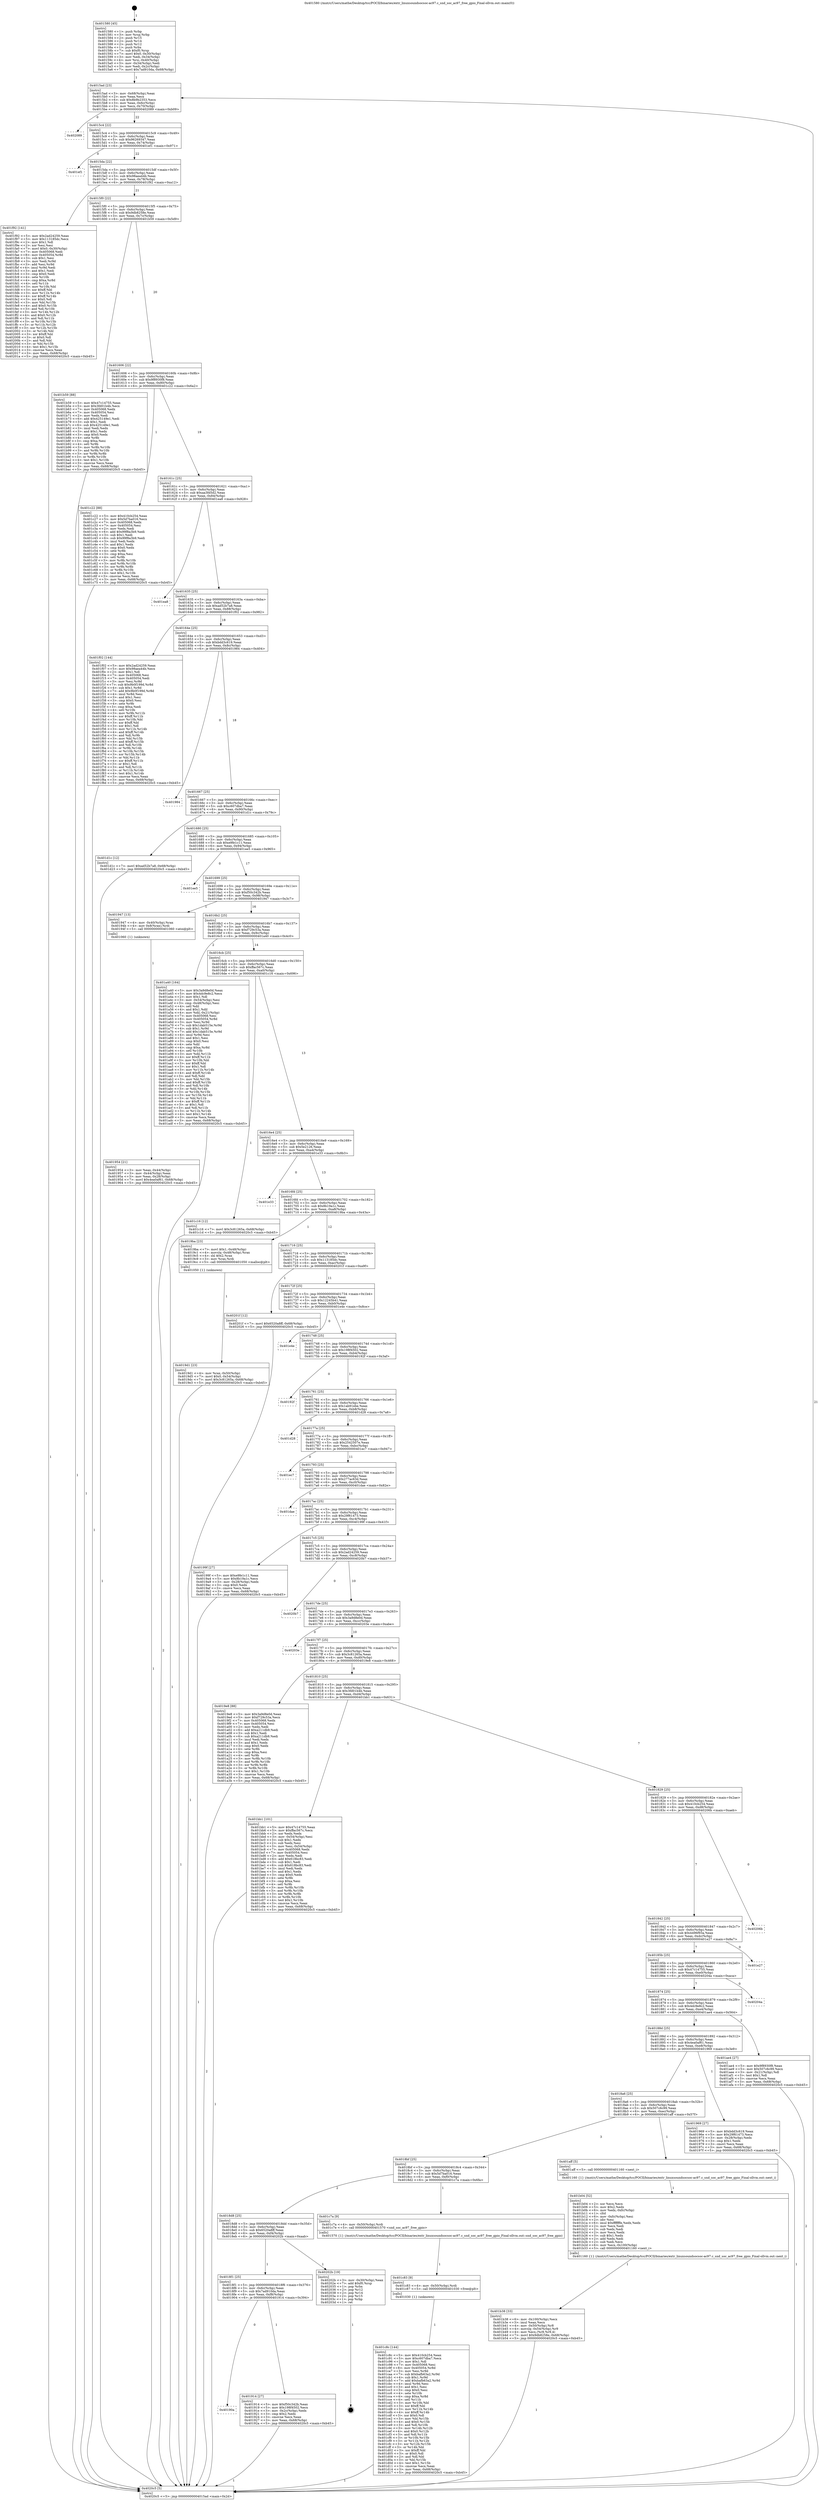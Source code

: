 digraph "0x401580" {
  label = "0x401580 (/mnt/c/Users/mathe/Desktop/tcc/POCII/binaries/extr_linuxsoundsocsoc-ac97.c_snd_soc_ac97_free_gpio_Final-ollvm.out::main(0))"
  labelloc = "t"
  node[shape=record]

  Entry [label="",width=0.3,height=0.3,shape=circle,fillcolor=black,style=filled]
  "0x4015ad" [label="{
     0x4015ad [23]\l
     | [instrs]\l
     &nbsp;&nbsp;0x4015ad \<+3\>: mov -0x68(%rbp),%eax\l
     &nbsp;&nbsp;0x4015b0 \<+2\>: mov %eax,%ecx\l
     &nbsp;&nbsp;0x4015b2 \<+6\>: sub $0x8b9b2353,%ecx\l
     &nbsp;&nbsp;0x4015b8 \<+3\>: mov %eax,-0x6c(%rbp)\l
     &nbsp;&nbsp;0x4015bb \<+3\>: mov %ecx,-0x70(%rbp)\l
     &nbsp;&nbsp;0x4015be \<+6\>: je 0000000000402089 \<main+0xb09\>\l
  }"]
  "0x402089" [label="{
     0x402089\l
  }", style=dashed]
  "0x4015c4" [label="{
     0x4015c4 [22]\l
     | [instrs]\l
     &nbsp;&nbsp;0x4015c4 \<+5\>: jmp 00000000004015c9 \<main+0x49\>\l
     &nbsp;&nbsp;0x4015c9 \<+3\>: mov -0x6c(%rbp),%eax\l
     &nbsp;&nbsp;0x4015cc \<+5\>: sub $0x96269347,%eax\l
     &nbsp;&nbsp;0x4015d1 \<+3\>: mov %eax,-0x74(%rbp)\l
     &nbsp;&nbsp;0x4015d4 \<+6\>: je 0000000000401ef1 \<main+0x971\>\l
  }"]
  Exit [label="",width=0.3,height=0.3,shape=circle,fillcolor=black,style=filled,peripheries=2]
  "0x401ef1" [label="{
     0x401ef1\l
  }", style=dashed]
  "0x4015da" [label="{
     0x4015da [22]\l
     | [instrs]\l
     &nbsp;&nbsp;0x4015da \<+5\>: jmp 00000000004015df \<main+0x5f\>\l
     &nbsp;&nbsp;0x4015df \<+3\>: mov -0x6c(%rbp),%eax\l
     &nbsp;&nbsp;0x4015e2 \<+5\>: sub $0x98aea44b,%eax\l
     &nbsp;&nbsp;0x4015e7 \<+3\>: mov %eax,-0x78(%rbp)\l
     &nbsp;&nbsp;0x4015ea \<+6\>: je 0000000000401f92 \<main+0xa12\>\l
  }"]
  "0x401c8c" [label="{
     0x401c8c [144]\l
     | [instrs]\l
     &nbsp;&nbsp;0x401c8c \<+5\>: mov $0x410cb254,%eax\l
     &nbsp;&nbsp;0x401c91 \<+5\>: mov $0xc607dba7,%ecx\l
     &nbsp;&nbsp;0x401c96 \<+2\>: mov $0x1,%dl\l
     &nbsp;&nbsp;0x401c98 \<+7\>: mov 0x405068,%esi\l
     &nbsp;&nbsp;0x401c9f \<+8\>: mov 0x405054,%r8d\l
     &nbsp;&nbsp;0x401ca7 \<+3\>: mov %esi,%r9d\l
     &nbsp;&nbsp;0x401caa \<+7\>: sub $0xbafb63a2,%r9d\l
     &nbsp;&nbsp;0x401cb1 \<+4\>: sub $0x1,%r9d\l
     &nbsp;&nbsp;0x401cb5 \<+7\>: add $0xbafb63a2,%r9d\l
     &nbsp;&nbsp;0x401cbc \<+4\>: imul %r9d,%esi\l
     &nbsp;&nbsp;0x401cc0 \<+3\>: and $0x1,%esi\l
     &nbsp;&nbsp;0x401cc3 \<+3\>: cmp $0x0,%esi\l
     &nbsp;&nbsp;0x401cc6 \<+4\>: sete %r10b\l
     &nbsp;&nbsp;0x401cca \<+4\>: cmp $0xa,%r8d\l
     &nbsp;&nbsp;0x401cce \<+4\>: setl %r11b\l
     &nbsp;&nbsp;0x401cd2 \<+3\>: mov %r10b,%bl\l
     &nbsp;&nbsp;0x401cd5 \<+3\>: xor $0xff,%bl\l
     &nbsp;&nbsp;0x401cd8 \<+3\>: mov %r11b,%r14b\l
     &nbsp;&nbsp;0x401cdb \<+4\>: xor $0xff,%r14b\l
     &nbsp;&nbsp;0x401cdf \<+3\>: xor $0x0,%dl\l
     &nbsp;&nbsp;0x401ce2 \<+3\>: mov %bl,%r15b\l
     &nbsp;&nbsp;0x401ce5 \<+4\>: and $0x0,%r15b\l
     &nbsp;&nbsp;0x401ce9 \<+3\>: and %dl,%r10b\l
     &nbsp;&nbsp;0x401cec \<+3\>: mov %r14b,%r12b\l
     &nbsp;&nbsp;0x401cef \<+4\>: and $0x0,%r12b\l
     &nbsp;&nbsp;0x401cf3 \<+3\>: and %dl,%r11b\l
     &nbsp;&nbsp;0x401cf6 \<+3\>: or %r10b,%r15b\l
     &nbsp;&nbsp;0x401cf9 \<+3\>: or %r11b,%r12b\l
     &nbsp;&nbsp;0x401cfc \<+3\>: xor %r12b,%r15b\l
     &nbsp;&nbsp;0x401cff \<+3\>: or %r14b,%bl\l
     &nbsp;&nbsp;0x401d02 \<+3\>: xor $0xff,%bl\l
     &nbsp;&nbsp;0x401d05 \<+3\>: or $0x0,%dl\l
     &nbsp;&nbsp;0x401d08 \<+2\>: and %dl,%bl\l
     &nbsp;&nbsp;0x401d0a \<+3\>: or %bl,%r15b\l
     &nbsp;&nbsp;0x401d0d \<+4\>: test $0x1,%r15b\l
     &nbsp;&nbsp;0x401d11 \<+3\>: cmovne %ecx,%eax\l
     &nbsp;&nbsp;0x401d14 \<+3\>: mov %eax,-0x68(%rbp)\l
     &nbsp;&nbsp;0x401d17 \<+5\>: jmp 00000000004020c5 \<main+0xb45\>\l
  }"]
  "0x401f92" [label="{
     0x401f92 [141]\l
     | [instrs]\l
     &nbsp;&nbsp;0x401f92 \<+5\>: mov $0x2ad24259,%eax\l
     &nbsp;&nbsp;0x401f97 \<+5\>: mov $0x113185dc,%ecx\l
     &nbsp;&nbsp;0x401f9c \<+2\>: mov $0x1,%dl\l
     &nbsp;&nbsp;0x401f9e \<+2\>: xor %esi,%esi\l
     &nbsp;&nbsp;0x401fa0 \<+7\>: movl $0x0,-0x30(%rbp)\l
     &nbsp;&nbsp;0x401fa7 \<+7\>: mov 0x405068,%edi\l
     &nbsp;&nbsp;0x401fae \<+8\>: mov 0x405054,%r8d\l
     &nbsp;&nbsp;0x401fb6 \<+3\>: sub $0x1,%esi\l
     &nbsp;&nbsp;0x401fb9 \<+3\>: mov %edi,%r9d\l
     &nbsp;&nbsp;0x401fbc \<+3\>: add %esi,%r9d\l
     &nbsp;&nbsp;0x401fbf \<+4\>: imul %r9d,%edi\l
     &nbsp;&nbsp;0x401fc3 \<+3\>: and $0x1,%edi\l
     &nbsp;&nbsp;0x401fc6 \<+3\>: cmp $0x0,%edi\l
     &nbsp;&nbsp;0x401fc9 \<+4\>: sete %r10b\l
     &nbsp;&nbsp;0x401fcd \<+4\>: cmp $0xa,%r8d\l
     &nbsp;&nbsp;0x401fd1 \<+4\>: setl %r11b\l
     &nbsp;&nbsp;0x401fd5 \<+3\>: mov %r10b,%bl\l
     &nbsp;&nbsp;0x401fd8 \<+3\>: xor $0xff,%bl\l
     &nbsp;&nbsp;0x401fdb \<+3\>: mov %r11b,%r14b\l
     &nbsp;&nbsp;0x401fde \<+4\>: xor $0xff,%r14b\l
     &nbsp;&nbsp;0x401fe2 \<+3\>: xor $0x0,%dl\l
     &nbsp;&nbsp;0x401fe5 \<+3\>: mov %bl,%r15b\l
     &nbsp;&nbsp;0x401fe8 \<+4\>: and $0x0,%r15b\l
     &nbsp;&nbsp;0x401fec \<+3\>: and %dl,%r10b\l
     &nbsp;&nbsp;0x401fef \<+3\>: mov %r14b,%r12b\l
     &nbsp;&nbsp;0x401ff2 \<+4\>: and $0x0,%r12b\l
     &nbsp;&nbsp;0x401ff6 \<+3\>: and %dl,%r11b\l
     &nbsp;&nbsp;0x401ff9 \<+3\>: or %r10b,%r15b\l
     &nbsp;&nbsp;0x401ffc \<+3\>: or %r11b,%r12b\l
     &nbsp;&nbsp;0x401fff \<+3\>: xor %r12b,%r15b\l
     &nbsp;&nbsp;0x402002 \<+3\>: or %r14b,%bl\l
     &nbsp;&nbsp;0x402005 \<+3\>: xor $0xff,%bl\l
     &nbsp;&nbsp;0x402008 \<+3\>: or $0x0,%dl\l
     &nbsp;&nbsp;0x40200b \<+2\>: and %dl,%bl\l
     &nbsp;&nbsp;0x40200d \<+3\>: or %bl,%r15b\l
     &nbsp;&nbsp;0x402010 \<+4\>: test $0x1,%r15b\l
     &nbsp;&nbsp;0x402014 \<+3\>: cmovne %ecx,%eax\l
     &nbsp;&nbsp;0x402017 \<+3\>: mov %eax,-0x68(%rbp)\l
     &nbsp;&nbsp;0x40201a \<+5\>: jmp 00000000004020c5 \<main+0xb45\>\l
  }"]
  "0x4015f0" [label="{
     0x4015f0 [22]\l
     | [instrs]\l
     &nbsp;&nbsp;0x4015f0 \<+5\>: jmp 00000000004015f5 \<main+0x75\>\l
     &nbsp;&nbsp;0x4015f5 \<+3\>: mov -0x6c(%rbp),%eax\l
     &nbsp;&nbsp;0x4015f8 \<+5\>: sub $0x9db8258e,%eax\l
     &nbsp;&nbsp;0x4015fd \<+3\>: mov %eax,-0x7c(%rbp)\l
     &nbsp;&nbsp;0x401600 \<+6\>: je 0000000000401b59 \<main+0x5d9\>\l
  }"]
  "0x401c83" [label="{
     0x401c83 [9]\l
     | [instrs]\l
     &nbsp;&nbsp;0x401c83 \<+4\>: mov -0x50(%rbp),%rdi\l
     &nbsp;&nbsp;0x401c87 \<+5\>: call 0000000000401030 \<free@plt\>\l
     | [calls]\l
     &nbsp;&nbsp;0x401030 \{1\} (unknown)\l
  }"]
  "0x401b59" [label="{
     0x401b59 [88]\l
     | [instrs]\l
     &nbsp;&nbsp;0x401b59 \<+5\>: mov $0x47c14755,%eax\l
     &nbsp;&nbsp;0x401b5e \<+5\>: mov $0x3fd01b4b,%ecx\l
     &nbsp;&nbsp;0x401b63 \<+7\>: mov 0x405068,%edx\l
     &nbsp;&nbsp;0x401b6a \<+7\>: mov 0x405054,%esi\l
     &nbsp;&nbsp;0x401b71 \<+2\>: mov %edx,%edi\l
     &nbsp;&nbsp;0x401b73 \<+6\>: add $0x425149e1,%edi\l
     &nbsp;&nbsp;0x401b79 \<+3\>: sub $0x1,%edi\l
     &nbsp;&nbsp;0x401b7c \<+6\>: sub $0x425149e1,%edi\l
     &nbsp;&nbsp;0x401b82 \<+3\>: imul %edi,%edx\l
     &nbsp;&nbsp;0x401b85 \<+3\>: and $0x1,%edx\l
     &nbsp;&nbsp;0x401b88 \<+3\>: cmp $0x0,%edx\l
     &nbsp;&nbsp;0x401b8b \<+4\>: sete %r8b\l
     &nbsp;&nbsp;0x401b8f \<+3\>: cmp $0xa,%esi\l
     &nbsp;&nbsp;0x401b92 \<+4\>: setl %r9b\l
     &nbsp;&nbsp;0x401b96 \<+3\>: mov %r8b,%r10b\l
     &nbsp;&nbsp;0x401b99 \<+3\>: and %r9b,%r10b\l
     &nbsp;&nbsp;0x401b9c \<+3\>: xor %r9b,%r8b\l
     &nbsp;&nbsp;0x401b9f \<+3\>: or %r8b,%r10b\l
     &nbsp;&nbsp;0x401ba2 \<+4\>: test $0x1,%r10b\l
     &nbsp;&nbsp;0x401ba6 \<+3\>: cmovne %ecx,%eax\l
     &nbsp;&nbsp;0x401ba9 \<+3\>: mov %eax,-0x68(%rbp)\l
     &nbsp;&nbsp;0x401bac \<+5\>: jmp 00000000004020c5 \<main+0xb45\>\l
  }"]
  "0x401606" [label="{
     0x401606 [22]\l
     | [instrs]\l
     &nbsp;&nbsp;0x401606 \<+5\>: jmp 000000000040160b \<main+0x8b\>\l
     &nbsp;&nbsp;0x40160b \<+3\>: mov -0x6c(%rbp),%eax\l
     &nbsp;&nbsp;0x40160e \<+5\>: sub $0x9f8930f8,%eax\l
     &nbsp;&nbsp;0x401613 \<+3\>: mov %eax,-0x80(%rbp)\l
     &nbsp;&nbsp;0x401616 \<+6\>: je 0000000000401c22 \<main+0x6a2\>\l
  }"]
  "0x401b38" [label="{
     0x401b38 [33]\l
     | [instrs]\l
     &nbsp;&nbsp;0x401b38 \<+6\>: mov -0x100(%rbp),%ecx\l
     &nbsp;&nbsp;0x401b3e \<+3\>: imul %eax,%ecx\l
     &nbsp;&nbsp;0x401b41 \<+4\>: mov -0x50(%rbp),%r8\l
     &nbsp;&nbsp;0x401b45 \<+4\>: movslq -0x54(%rbp),%r9\l
     &nbsp;&nbsp;0x401b49 \<+4\>: mov %ecx,(%r8,%r9,4)\l
     &nbsp;&nbsp;0x401b4d \<+7\>: movl $0x9db8258e,-0x68(%rbp)\l
     &nbsp;&nbsp;0x401b54 \<+5\>: jmp 00000000004020c5 \<main+0xb45\>\l
  }"]
  "0x401c22" [label="{
     0x401c22 [88]\l
     | [instrs]\l
     &nbsp;&nbsp;0x401c22 \<+5\>: mov $0x410cb254,%eax\l
     &nbsp;&nbsp;0x401c27 \<+5\>: mov $0x5d7ba016,%ecx\l
     &nbsp;&nbsp;0x401c2c \<+7\>: mov 0x405068,%edx\l
     &nbsp;&nbsp;0x401c33 \<+7\>: mov 0x405054,%esi\l
     &nbsp;&nbsp;0x401c3a \<+2\>: mov %edx,%edi\l
     &nbsp;&nbsp;0x401c3c \<+6\>: add $0x99f8a3b9,%edi\l
     &nbsp;&nbsp;0x401c42 \<+3\>: sub $0x1,%edi\l
     &nbsp;&nbsp;0x401c45 \<+6\>: sub $0x99f8a3b9,%edi\l
     &nbsp;&nbsp;0x401c4b \<+3\>: imul %edi,%edx\l
     &nbsp;&nbsp;0x401c4e \<+3\>: and $0x1,%edx\l
     &nbsp;&nbsp;0x401c51 \<+3\>: cmp $0x0,%edx\l
     &nbsp;&nbsp;0x401c54 \<+4\>: sete %r8b\l
     &nbsp;&nbsp;0x401c58 \<+3\>: cmp $0xa,%esi\l
     &nbsp;&nbsp;0x401c5b \<+4\>: setl %r9b\l
     &nbsp;&nbsp;0x401c5f \<+3\>: mov %r8b,%r10b\l
     &nbsp;&nbsp;0x401c62 \<+3\>: and %r9b,%r10b\l
     &nbsp;&nbsp;0x401c65 \<+3\>: xor %r9b,%r8b\l
     &nbsp;&nbsp;0x401c68 \<+3\>: or %r8b,%r10b\l
     &nbsp;&nbsp;0x401c6b \<+4\>: test $0x1,%r10b\l
     &nbsp;&nbsp;0x401c6f \<+3\>: cmovne %ecx,%eax\l
     &nbsp;&nbsp;0x401c72 \<+3\>: mov %eax,-0x68(%rbp)\l
     &nbsp;&nbsp;0x401c75 \<+5\>: jmp 00000000004020c5 \<main+0xb45\>\l
  }"]
  "0x40161c" [label="{
     0x40161c [25]\l
     | [instrs]\l
     &nbsp;&nbsp;0x40161c \<+5\>: jmp 0000000000401621 \<main+0xa1\>\l
     &nbsp;&nbsp;0x401621 \<+3\>: mov -0x6c(%rbp),%eax\l
     &nbsp;&nbsp;0x401624 \<+5\>: sub $0xaa3fd5d2,%eax\l
     &nbsp;&nbsp;0x401629 \<+6\>: mov %eax,-0x84(%rbp)\l
     &nbsp;&nbsp;0x40162f \<+6\>: je 0000000000401ea8 \<main+0x928\>\l
  }"]
  "0x401b04" [label="{
     0x401b04 [52]\l
     | [instrs]\l
     &nbsp;&nbsp;0x401b04 \<+2\>: xor %ecx,%ecx\l
     &nbsp;&nbsp;0x401b06 \<+5\>: mov $0x2,%edx\l
     &nbsp;&nbsp;0x401b0b \<+6\>: mov %edx,-0xfc(%rbp)\l
     &nbsp;&nbsp;0x401b11 \<+1\>: cltd\l
     &nbsp;&nbsp;0x401b12 \<+6\>: mov -0xfc(%rbp),%esi\l
     &nbsp;&nbsp;0x401b18 \<+2\>: idiv %esi\l
     &nbsp;&nbsp;0x401b1a \<+6\>: imul $0xfffffffe,%edx,%edx\l
     &nbsp;&nbsp;0x401b20 \<+2\>: mov %ecx,%edi\l
     &nbsp;&nbsp;0x401b22 \<+2\>: sub %edx,%edi\l
     &nbsp;&nbsp;0x401b24 \<+2\>: mov %ecx,%edx\l
     &nbsp;&nbsp;0x401b26 \<+3\>: sub $0x1,%edx\l
     &nbsp;&nbsp;0x401b29 \<+2\>: add %edx,%edi\l
     &nbsp;&nbsp;0x401b2b \<+2\>: sub %edi,%ecx\l
     &nbsp;&nbsp;0x401b2d \<+6\>: mov %ecx,-0x100(%rbp)\l
     &nbsp;&nbsp;0x401b33 \<+5\>: call 0000000000401160 \<next_i\>\l
     | [calls]\l
     &nbsp;&nbsp;0x401160 \{1\} (/mnt/c/Users/mathe/Desktop/tcc/POCII/binaries/extr_linuxsoundsocsoc-ac97.c_snd_soc_ac97_free_gpio_Final-ollvm.out::next_i)\l
  }"]
  "0x401ea8" [label="{
     0x401ea8\l
  }", style=dashed]
  "0x401635" [label="{
     0x401635 [25]\l
     | [instrs]\l
     &nbsp;&nbsp;0x401635 \<+5\>: jmp 000000000040163a \<main+0xba\>\l
     &nbsp;&nbsp;0x40163a \<+3\>: mov -0x6c(%rbp),%eax\l
     &nbsp;&nbsp;0x40163d \<+5\>: sub $0xad52b7a8,%eax\l
     &nbsp;&nbsp;0x401642 \<+6\>: mov %eax,-0x88(%rbp)\l
     &nbsp;&nbsp;0x401648 \<+6\>: je 0000000000401f02 \<main+0x982\>\l
  }"]
  "0x4019d1" [label="{
     0x4019d1 [23]\l
     | [instrs]\l
     &nbsp;&nbsp;0x4019d1 \<+4\>: mov %rax,-0x50(%rbp)\l
     &nbsp;&nbsp;0x4019d5 \<+7\>: movl $0x0,-0x54(%rbp)\l
     &nbsp;&nbsp;0x4019dc \<+7\>: movl $0x3c81265a,-0x68(%rbp)\l
     &nbsp;&nbsp;0x4019e3 \<+5\>: jmp 00000000004020c5 \<main+0xb45\>\l
  }"]
  "0x401f02" [label="{
     0x401f02 [144]\l
     | [instrs]\l
     &nbsp;&nbsp;0x401f02 \<+5\>: mov $0x2ad24259,%eax\l
     &nbsp;&nbsp;0x401f07 \<+5\>: mov $0x98aea44b,%ecx\l
     &nbsp;&nbsp;0x401f0c \<+2\>: mov $0x1,%dl\l
     &nbsp;&nbsp;0x401f0e \<+7\>: mov 0x405068,%esi\l
     &nbsp;&nbsp;0x401f15 \<+7\>: mov 0x405054,%edi\l
     &nbsp;&nbsp;0x401f1c \<+3\>: mov %esi,%r8d\l
     &nbsp;&nbsp;0x401f1f \<+7\>: sub $0x9b0f199d,%r8d\l
     &nbsp;&nbsp;0x401f26 \<+4\>: sub $0x1,%r8d\l
     &nbsp;&nbsp;0x401f2a \<+7\>: add $0x9b0f199d,%r8d\l
     &nbsp;&nbsp;0x401f31 \<+4\>: imul %r8d,%esi\l
     &nbsp;&nbsp;0x401f35 \<+3\>: and $0x1,%esi\l
     &nbsp;&nbsp;0x401f38 \<+3\>: cmp $0x0,%esi\l
     &nbsp;&nbsp;0x401f3b \<+4\>: sete %r9b\l
     &nbsp;&nbsp;0x401f3f \<+3\>: cmp $0xa,%edi\l
     &nbsp;&nbsp;0x401f42 \<+4\>: setl %r10b\l
     &nbsp;&nbsp;0x401f46 \<+3\>: mov %r9b,%r11b\l
     &nbsp;&nbsp;0x401f49 \<+4\>: xor $0xff,%r11b\l
     &nbsp;&nbsp;0x401f4d \<+3\>: mov %r10b,%bl\l
     &nbsp;&nbsp;0x401f50 \<+3\>: xor $0xff,%bl\l
     &nbsp;&nbsp;0x401f53 \<+3\>: xor $0x1,%dl\l
     &nbsp;&nbsp;0x401f56 \<+3\>: mov %r11b,%r14b\l
     &nbsp;&nbsp;0x401f59 \<+4\>: and $0xff,%r14b\l
     &nbsp;&nbsp;0x401f5d \<+3\>: and %dl,%r9b\l
     &nbsp;&nbsp;0x401f60 \<+3\>: mov %bl,%r15b\l
     &nbsp;&nbsp;0x401f63 \<+4\>: and $0xff,%r15b\l
     &nbsp;&nbsp;0x401f67 \<+3\>: and %dl,%r10b\l
     &nbsp;&nbsp;0x401f6a \<+3\>: or %r9b,%r14b\l
     &nbsp;&nbsp;0x401f6d \<+3\>: or %r10b,%r15b\l
     &nbsp;&nbsp;0x401f70 \<+3\>: xor %r15b,%r14b\l
     &nbsp;&nbsp;0x401f73 \<+3\>: or %bl,%r11b\l
     &nbsp;&nbsp;0x401f76 \<+4\>: xor $0xff,%r11b\l
     &nbsp;&nbsp;0x401f7a \<+3\>: or $0x1,%dl\l
     &nbsp;&nbsp;0x401f7d \<+3\>: and %dl,%r11b\l
     &nbsp;&nbsp;0x401f80 \<+3\>: or %r11b,%r14b\l
     &nbsp;&nbsp;0x401f83 \<+4\>: test $0x1,%r14b\l
     &nbsp;&nbsp;0x401f87 \<+3\>: cmovne %ecx,%eax\l
     &nbsp;&nbsp;0x401f8a \<+3\>: mov %eax,-0x68(%rbp)\l
     &nbsp;&nbsp;0x401f8d \<+5\>: jmp 00000000004020c5 \<main+0xb45\>\l
  }"]
  "0x40164e" [label="{
     0x40164e [25]\l
     | [instrs]\l
     &nbsp;&nbsp;0x40164e \<+5\>: jmp 0000000000401653 \<main+0xd3\>\l
     &nbsp;&nbsp;0x401653 \<+3\>: mov -0x6c(%rbp),%eax\l
     &nbsp;&nbsp;0x401656 \<+5\>: sub $0xbdd3c619,%eax\l
     &nbsp;&nbsp;0x40165b \<+6\>: mov %eax,-0x8c(%rbp)\l
     &nbsp;&nbsp;0x401661 \<+6\>: je 0000000000401984 \<main+0x404\>\l
  }"]
  "0x401954" [label="{
     0x401954 [21]\l
     | [instrs]\l
     &nbsp;&nbsp;0x401954 \<+3\>: mov %eax,-0x44(%rbp)\l
     &nbsp;&nbsp;0x401957 \<+3\>: mov -0x44(%rbp),%eax\l
     &nbsp;&nbsp;0x40195a \<+3\>: mov %eax,-0x28(%rbp)\l
     &nbsp;&nbsp;0x40195d \<+7\>: movl $0x4ea0af61,-0x68(%rbp)\l
     &nbsp;&nbsp;0x401964 \<+5\>: jmp 00000000004020c5 \<main+0xb45\>\l
  }"]
  "0x401984" [label="{
     0x401984\l
  }", style=dashed]
  "0x401667" [label="{
     0x401667 [25]\l
     | [instrs]\l
     &nbsp;&nbsp;0x401667 \<+5\>: jmp 000000000040166c \<main+0xec\>\l
     &nbsp;&nbsp;0x40166c \<+3\>: mov -0x6c(%rbp),%eax\l
     &nbsp;&nbsp;0x40166f \<+5\>: sub $0xc607dba7,%eax\l
     &nbsp;&nbsp;0x401674 \<+6\>: mov %eax,-0x90(%rbp)\l
     &nbsp;&nbsp;0x40167a \<+6\>: je 0000000000401d1c \<main+0x79c\>\l
  }"]
  "0x401580" [label="{
     0x401580 [45]\l
     | [instrs]\l
     &nbsp;&nbsp;0x401580 \<+1\>: push %rbp\l
     &nbsp;&nbsp;0x401581 \<+3\>: mov %rsp,%rbp\l
     &nbsp;&nbsp;0x401584 \<+2\>: push %r15\l
     &nbsp;&nbsp;0x401586 \<+2\>: push %r14\l
     &nbsp;&nbsp;0x401588 \<+2\>: push %r12\l
     &nbsp;&nbsp;0x40158a \<+1\>: push %rbx\l
     &nbsp;&nbsp;0x40158b \<+7\>: sub $0xf0,%rsp\l
     &nbsp;&nbsp;0x401592 \<+7\>: movl $0x0,-0x30(%rbp)\l
     &nbsp;&nbsp;0x401599 \<+3\>: mov %edi,-0x34(%rbp)\l
     &nbsp;&nbsp;0x40159c \<+4\>: mov %rsi,-0x40(%rbp)\l
     &nbsp;&nbsp;0x4015a0 \<+3\>: mov -0x34(%rbp),%edi\l
     &nbsp;&nbsp;0x4015a3 \<+3\>: mov %edi,-0x2c(%rbp)\l
     &nbsp;&nbsp;0x4015a6 \<+7\>: movl $0x7ad910da,-0x68(%rbp)\l
  }"]
  "0x401d1c" [label="{
     0x401d1c [12]\l
     | [instrs]\l
     &nbsp;&nbsp;0x401d1c \<+7\>: movl $0xad52b7a8,-0x68(%rbp)\l
     &nbsp;&nbsp;0x401d23 \<+5\>: jmp 00000000004020c5 \<main+0xb45\>\l
  }"]
  "0x401680" [label="{
     0x401680 [25]\l
     | [instrs]\l
     &nbsp;&nbsp;0x401680 \<+5\>: jmp 0000000000401685 \<main+0x105\>\l
     &nbsp;&nbsp;0x401685 \<+3\>: mov -0x6c(%rbp),%eax\l
     &nbsp;&nbsp;0x401688 \<+5\>: sub $0xe9fe1c11,%eax\l
     &nbsp;&nbsp;0x40168d \<+6\>: mov %eax,-0x94(%rbp)\l
     &nbsp;&nbsp;0x401693 \<+6\>: je 0000000000401ee5 \<main+0x965\>\l
  }"]
  "0x4020c5" [label="{
     0x4020c5 [5]\l
     | [instrs]\l
     &nbsp;&nbsp;0x4020c5 \<+5\>: jmp 00000000004015ad \<main+0x2d\>\l
  }"]
  "0x401ee5" [label="{
     0x401ee5\l
  }", style=dashed]
  "0x401699" [label="{
     0x401699 [25]\l
     | [instrs]\l
     &nbsp;&nbsp;0x401699 \<+5\>: jmp 000000000040169e \<main+0x11e\>\l
     &nbsp;&nbsp;0x40169e \<+3\>: mov -0x6c(%rbp),%eax\l
     &nbsp;&nbsp;0x4016a1 \<+5\>: sub $0xf50c342b,%eax\l
     &nbsp;&nbsp;0x4016a6 \<+6\>: mov %eax,-0x98(%rbp)\l
     &nbsp;&nbsp;0x4016ac \<+6\>: je 0000000000401947 \<main+0x3c7\>\l
  }"]
  "0x40190a" [label="{
     0x40190a\l
  }", style=dashed]
  "0x401947" [label="{
     0x401947 [13]\l
     | [instrs]\l
     &nbsp;&nbsp;0x401947 \<+4\>: mov -0x40(%rbp),%rax\l
     &nbsp;&nbsp;0x40194b \<+4\>: mov 0x8(%rax),%rdi\l
     &nbsp;&nbsp;0x40194f \<+5\>: call 0000000000401060 \<atoi@plt\>\l
     | [calls]\l
     &nbsp;&nbsp;0x401060 \{1\} (unknown)\l
  }"]
  "0x4016b2" [label="{
     0x4016b2 [25]\l
     | [instrs]\l
     &nbsp;&nbsp;0x4016b2 \<+5\>: jmp 00000000004016b7 \<main+0x137\>\l
     &nbsp;&nbsp;0x4016b7 \<+3\>: mov -0x6c(%rbp),%eax\l
     &nbsp;&nbsp;0x4016ba \<+5\>: sub $0xf729c53a,%eax\l
     &nbsp;&nbsp;0x4016bf \<+6\>: mov %eax,-0x9c(%rbp)\l
     &nbsp;&nbsp;0x4016c5 \<+6\>: je 0000000000401a40 \<main+0x4c0\>\l
  }"]
  "0x401914" [label="{
     0x401914 [27]\l
     | [instrs]\l
     &nbsp;&nbsp;0x401914 \<+5\>: mov $0xf50c342b,%eax\l
     &nbsp;&nbsp;0x401919 \<+5\>: mov $0x198f4502,%ecx\l
     &nbsp;&nbsp;0x40191e \<+3\>: mov -0x2c(%rbp),%edx\l
     &nbsp;&nbsp;0x401921 \<+3\>: cmp $0x2,%edx\l
     &nbsp;&nbsp;0x401924 \<+3\>: cmovne %ecx,%eax\l
     &nbsp;&nbsp;0x401927 \<+3\>: mov %eax,-0x68(%rbp)\l
     &nbsp;&nbsp;0x40192a \<+5\>: jmp 00000000004020c5 \<main+0xb45\>\l
  }"]
  "0x401a40" [label="{
     0x401a40 [164]\l
     | [instrs]\l
     &nbsp;&nbsp;0x401a40 \<+5\>: mov $0x3a9d8e0d,%eax\l
     &nbsp;&nbsp;0x401a45 \<+5\>: mov $0x4dc9e8c2,%ecx\l
     &nbsp;&nbsp;0x401a4a \<+2\>: mov $0x1,%dl\l
     &nbsp;&nbsp;0x401a4c \<+3\>: mov -0x54(%rbp),%esi\l
     &nbsp;&nbsp;0x401a4f \<+3\>: cmp -0x48(%rbp),%esi\l
     &nbsp;&nbsp;0x401a52 \<+4\>: setl %dil\l
     &nbsp;&nbsp;0x401a56 \<+4\>: and $0x1,%dil\l
     &nbsp;&nbsp;0x401a5a \<+4\>: mov %dil,-0x21(%rbp)\l
     &nbsp;&nbsp;0x401a5e \<+7\>: mov 0x405068,%esi\l
     &nbsp;&nbsp;0x401a65 \<+8\>: mov 0x405054,%r8d\l
     &nbsp;&nbsp;0x401a6d \<+3\>: mov %esi,%r9d\l
     &nbsp;&nbsp;0x401a70 \<+7\>: sub $0x1dab515e,%r9d\l
     &nbsp;&nbsp;0x401a77 \<+4\>: sub $0x1,%r9d\l
     &nbsp;&nbsp;0x401a7b \<+7\>: add $0x1dab515e,%r9d\l
     &nbsp;&nbsp;0x401a82 \<+4\>: imul %r9d,%esi\l
     &nbsp;&nbsp;0x401a86 \<+3\>: and $0x1,%esi\l
     &nbsp;&nbsp;0x401a89 \<+3\>: cmp $0x0,%esi\l
     &nbsp;&nbsp;0x401a8c \<+4\>: sete %dil\l
     &nbsp;&nbsp;0x401a90 \<+4\>: cmp $0xa,%r8d\l
     &nbsp;&nbsp;0x401a94 \<+4\>: setl %r10b\l
     &nbsp;&nbsp;0x401a98 \<+3\>: mov %dil,%r11b\l
     &nbsp;&nbsp;0x401a9b \<+4\>: xor $0xff,%r11b\l
     &nbsp;&nbsp;0x401a9f \<+3\>: mov %r10b,%bl\l
     &nbsp;&nbsp;0x401aa2 \<+3\>: xor $0xff,%bl\l
     &nbsp;&nbsp;0x401aa5 \<+3\>: xor $0x1,%dl\l
     &nbsp;&nbsp;0x401aa8 \<+3\>: mov %r11b,%r14b\l
     &nbsp;&nbsp;0x401aab \<+4\>: and $0xff,%r14b\l
     &nbsp;&nbsp;0x401aaf \<+3\>: and %dl,%dil\l
     &nbsp;&nbsp;0x401ab2 \<+3\>: mov %bl,%r15b\l
     &nbsp;&nbsp;0x401ab5 \<+4\>: and $0xff,%r15b\l
     &nbsp;&nbsp;0x401ab9 \<+3\>: and %dl,%r10b\l
     &nbsp;&nbsp;0x401abc \<+3\>: or %dil,%r14b\l
     &nbsp;&nbsp;0x401abf \<+3\>: or %r10b,%r15b\l
     &nbsp;&nbsp;0x401ac2 \<+3\>: xor %r15b,%r14b\l
     &nbsp;&nbsp;0x401ac5 \<+3\>: or %bl,%r11b\l
     &nbsp;&nbsp;0x401ac8 \<+4\>: xor $0xff,%r11b\l
     &nbsp;&nbsp;0x401acc \<+3\>: or $0x1,%dl\l
     &nbsp;&nbsp;0x401acf \<+3\>: and %dl,%r11b\l
     &nbsp;&nbsp;0x401ad2 \<+3\>: or %r11b,%r14b\l
     &nbsp;&nbsp;0x401ad5 \<+4\>: test $0x1,%r14b\l
     &nbsp;&nbsp;0x401ad9 \<+3\>: cmovne %ecx,%eax\l
     &nbsp;&nbsp;0x401adc \<+3\>: mov %eax,-0x68(%rbp)\l
     &nbsp;&nbsp;0x401adf \<+5\>: jmp 00000000004020c5 \<main+0xb45\>\l
  }"]
  "0x4016cb" [label="{
     0x4016cb [25]\l
     | [instrs]\l
     &nbsp;&nbsp;0x4016cb \<+5\>: jmp 00000000004016d0 \<main+0x150\>\l
     &nbsp;&nbsp;0x4016d0 \<+3\>: mov -0x6c(%rbp),%eax\l
     &nbsp;&nbsp;0x4016d3 \<+5\>: sub $0xffac567c,%eax\l
     &nbsp;&nbsp;0x4016d8 \<+6\>: mov %eax,-0xa0(%rbp)\l
     &nbsp;&nbsp;0x4016de \<+6\>: je 0000000000401c16 \<main+0x696\>\l
  }"]
  "0x4018f1" [label="{
     0x4018f1 [25]\l
     | [instrs]\l
     &nbsp;&nbsp;0x4018f1 \<+5\>: jmp 00000000004018f6 \<main+0x376\>\l
     &nbsp;&nbsp;0x4018f6 \<+3\>: mov -0x6c(%rbp),%eax\l
     &nbsp;&nbsp;0x4018f9 \<+5\>: sub $0x7ad910da,%eax\l
     &nbsp;&nbsp;0x4018fe \<+6\>: mov %eax,-0xf8(%rbp)\l
     &nbsp;&nbsp;0x401904 \<+6\>: je 0000000000401914 \<main+0x394\>\l
  }"]
  "0x401c16" [label="{
     0x401c16 [12]\l
     | [instrs]\l
     &nbsp;&nbsp;0x401c16 \<+7\>: movl $0x3c81265a,-0x68(%rbp)\l
     &nbsp;&nbsp;0x401c1d \<+5\>: jmp 00000000004020c5 \<main+0xb45\>\l
  }"]
  "0x4016e4" [label="{
     0x4016e4 [25]\l
     | [instrs]\l
     &nbsp;&nbsp;0x4016e4 \<+5\>: jmp 00000000004016e9 \<main+0x169\>\l
     &nbsp;&nbsp;0x4016e9 \<+3\>: mov -0x6c(%rbp),%eax\l
     &nbsp;&nbsp;0x4016ec \<+5\>: sub $0x5e2126,%eax\l
     &nbsp;&nbsp;0x4016f1 \<+6\>: mov %eax,-0xa4(%rbp)\l
     &nbsp;&nbsp;0x4016f7 \<+6\>: je 0000000000401e33 \<main+0x8b3\>\l
  }"]
  "0x40202b" [label="{
     0x40202b [19]\l
     | [instrs]\l
     &nbsp;&nbsp;0x40202b \<+3\>: mov -0x30(%rbp),%eax\l
     &nbsp;&nbsp;0x40202e \<+7\>: add $0xf0,%rsp\l
     &nbsp;&nbsp;0x402035 \<+1\>: pop %rbx\l
     &nbsp;&nbsp;0x402036 \<+2\>: pop %r12\l
     &nbsp;&nbsp;0x402038 \<+2\>: pop %r14\l
     &nbsp;&nbsp;0x40203a \<+2\>: pop %r15\l
     &nbsp;&nbsp;0x40203c \<+1\>: pop %rbp\l
     &nbsp;&nbsp;0x40203d \<+1\>: ret\l
  }"]
  "0x401e33" [label="{
     0x401e33\l
  }", style=dashed]
  "0x4016fd" [label="{
     0x4016fd [25]\l
     | [instrs]\l
     &nbsp;&nbsp;0x4016fd \<+5\>: jmp 0000000000401702 \<main+0x182\>\l
     &nbsp;&nbsp;0x401702 \<+3\>: mov -0x6c(%rbp),%eax\l
     &nbsp;&nbsp;0x401705 \<+5\>: sub $0x8b19a1c,%eax\l
     &nbsp;&nbsp;0x40170a \<+6\>: mov %eax,-0xa8(%rbp)\l
     &nbsp;&nbsp;0x401710 \<+6\>: je 00000000004019ba \<main+0x43a\>\l
  }"]
  "0x4018d8" [label="{
     0x4018d8 [25]\l
     | [instrs]\l
     &nbsp;&nbsp;0x4018d8 \<+5\>: jmp 00000000004018dd \<main+0x35d\>\l
     &nbsp;&nbsp;0x4018dd \<+3\>: mov -0x6c(%rbp),%eax\l
     &nbsp;&nbsp;0x4018e0 \<+5\>: sub $0x6520a8ff,%eax\l
     &nbsp;&nbsp;0x4018e5 \<+6\>: mov %eax,-0xf4(%rbp)\l
     &nbsp;&nbsp;0x4018eb \<+6\>: je 000000000040202b \<main+0xaab\>\l
  }"]
  "0x4019ba" [label="{
     0x4019ba [23]\l
     | [instrs]\l
     &nbsp;&nbsp;0x4019ba \<+7\>: movl $0x1,-0x48(%rbp)\l
     &nbsp;&nbsp;0x4019c1 \<+4\>: movslq -0x48(%rbp),%rax\l
     &nbsp;&nbsp;0x4019c5 \<+4\>: shl $0x2,%rax\l
     &nbsp;&nbsp;0x4019c9 \<+3\>: mov %rax,%rdi\l
     &nbsp;&nbsp;0x4019cc \<+5\>: call 0000000000401050 \<malloc@plt\>\l
     | [calls]\l
     &nbsp;&nbsp;0x401050 \{1\} (unknown)\l
  }"]
  "0x401716" [label="{
     0x401716 [25]\l
     | [instrs]\l
     &nbsp;&nbsp;0x401716 \<+5\>: jmp 000000000040171b \<main+0x19b\>\l
     &nbsp;&nbsp;0x40171b \<+3\>: mov -0x6c(%rbp),%eax\l
     &nbsp;&nbsp;0x40171e \<+5\>: sub $0x113185dc,%eax\l
     &nbsp;&nbsp;0x401723 \<+6\>: mov %eax,-0xac(%rbp)\l
     &nbsp;&nbsp;0x401729 \<+6\>: je 000000000040201f \<main+0xa9f\>\l
  }"]
  "0x401c7a" [label="{
     0x401c7a [9]\l
     | [instrs]\l
     &nbsp;&nbsp;0x401c7a \<+4\>: mov -0x50(%rbp),%rdi\l
     &nbsp;&nbsp;0x401c7e \<+5\>: call 0000000000401570 \<snd_soc_ac97_free_gpio\>\l
     | [calls]\l
     &nbsp;&nbsp;0x401570 \{1\} (/mnt/c/Users/mathe/Desktop/tcc/POCII/binaries/extr_linuxsoundsocsoc-ac97.c_snd_soc_ac97_free_gpio_Final-ollvm.out::snd_soc_ac97_free_gpio)\l
  }"]
  "0x40201f" [label="{
     0x40201f [12]\l
     | [instrs]\l
     &nbsp;&nbsp;0x40201f \<+7\>: movl $0x6520a8ff,-0x68(%rbp)\l
     &nbsp;&nbsp;0x402026 \<+5\>: jmp 00000000004020c5 \<main+0xb45\>\l
  }"]
  "0x40172f" [label="{
     0x40172f [25]\l
     | [instrs]\l
     &nbsp;&nbsp;0x40172f \<+5\>: jmp 0000000000401734 \<main+0x1b4\>\l
     &nbsp;&nbsp;0x401734 \<+3\>: mov -0x6c(%rbp),%eax\l
     &nbsp;&nbsp;0x401737 \<+5\>: sub $0x12245b41,%eax\l
     &nbsp;&nbsp;0x40173c \<+6\>: mov %eax,-0xb0(%rbp)\l
     &nbsp;&nbsp;0x401742 \<+6\>: je 0000000000401e4e \<main+0x8ce\>\l
  }"]
  "0x4018bf" [label="{
     0x4018bf [25]\l
     | [instrs]\l
     &nbsp;&nbsp;0x4018bf \<+5\>: jmp 00000000004018c4 \<main+0x344\>\l
     &nbsp;&nbsp;0x4018c4 \<+3\>: mov -0x6c(%rbp),%eax\l
     &nbsp;&nbsp;0x4018c7 \<+5\>: sub $0x5d7ba016,%eax\l
     &nbsp;&nbsp;0x4018cc \<+6\>: mov %eax,-0xf0(%rbp)\l
     &nbsp;&nbsp;0x4018d2 \<+6\>: je 0000000000401c7a \<main+0x6fa\>\l
  }"]
  "0x401e4e" [label="{
     0x401e4e\l
  }", style=dashed]
  "0x401748" [label="{
     0x401748 [25]\l
     | [instrs]\l
     &nbsp;&nbsp;0x401748 \<+5\>: jmp 000000000040174d \<main+0x1cd\>\l
     &nbsp;&nbsp;0x40174d \<+3\>: mov -0x6c(%rbp),%eax\l
     &nbsp;&nbsp;0x401750 \<+5\>: sub $0x198f4502,%eax\l
     &nbsp;&nbsp;0x401755 \<+6\>: mov %eax,-0xb4(%rbp)\l
     &nbsp;&nbsp;0x40175b \<+6\>: je 000000000040192f \<main+0x3af\>\l
  }"]
  "0x401aff" [label="{
     0x401aff [5]\l
     | [instrs]\l
     &nbsp;&nbsp;0x401aff \<+5\>: call 0000000000401160 \<next_i\>\l
     | [calls]\l
     &nbsp;&nbsp;0x401160 \{1\} (/mnt/c/Users/mathe/Desktop/tcc/POCII/binaries/extr_linuxsoundsocsoc-ac97.c_snd_soc_ac97_free_gpio_Final-ollvm.out::next_i)\l
  }"]
  "0x40192f" [label="{
     0x40192f\l
  }", style=dashed]
  "0x401761" [label="{
     0x401761 [25]\l
     | [instrs]\l
     &nbsp;&nbsp;0x401761 \<+5\>: jmp 0000000000401766 \<main+0x1e6\>\l
     &nbsp;&nbsp;0x401766 \<+3\>: mov -0x6c(%rbp),%eax\l
     &nbsp;&nbsp;0x401769 \<+5\>: sub $0x1ab91ebe,%eax\l
     &nbsp;&nbsp;0x40176e \<+6\>: mov %eax,-0xb8(%rbp)\l
     &nbsp;&nbsp;0x401774 \<+6\>: je 0000000000401d28 \<main+0x7a8\>\l
  }"]
  "0x4018a6" [label="{
     0x4018a6 [25]\l
     | [instrs]\l
     &nbsp;&nbsp;0x4018a6 \<+5\>: jmp 00000000004018ab \<main+0x32b\>\l
     &nbsp;&nbsp;0x4018ab \<+3\>: mov -0x6c(%rbp),%eax\l
     &nbsp;&nbsp;0x4018ae \<+5\>: sub $0x507c6c99,%eax\l
     &nbsp;&nbsp;0x4018b3 \<+6\>: mov %eax,-0xec(%rbp)\l
     &nbsp;&nbsp;0x4018b9 \<+6\>: je 0000000000401aff \<main+0x57f\>\l
  }"]
  "0x401d28" [label="{
     0x401d28\l
  }", style=dashed]
  "0x40177a" [label="{
     0x40177a [25]\l
     | [instrs]\l
     &nbsp;&nbsp;0x40177a \<+5\>: jmp 000000000040177f \<main+0x1ff\>\l
     &nbsp;&nbsp;0x40177f \<+3\>: mov -0x6c(%rbp),%eax\l
     &nbsp;&nbsp;0x401782 \<+5\>: sub $0x2542507e,%eax\l
     &nbsp;&nbsp;0x401787 \<+6\>: mov %eax,-0xbc(%rbp)\l
     &nbsp;&nbsp;0x40178d \<+6\>: je 0000000000401ec7 \<main+0x947\>\l
  }"]
  "0x401969" [label="{
     0x401969 [27]\l
     | [instrs]\l
     &nbsp;&nbsp;0x401969 \<+5\>: mov $0xbdd3c619,%eax\l
     &nbsp;&nbsp;0x40196e \<+5\>: mov $0x29f61473,%ecx\l
     &nbsp;&nbsp;0x401973 \<+3\>: mov -0x28(%rbp),%edx\l
     &nbsp;&nbsp;0x401976 \<+3\>: cmp $0x1,%edx\l
     &nbsp;&nbsp;0x401979 \<+3\>: cmovl %ecx,%eax\l
     &nbsp;&nbsp;0x40197c \<+3\>: mov %eax,-0x68(%rbp)\l
     &nbsp;&nbsp;0x40197f \<+5\>: jmp 00000000004020c5 \<main+0xb45\>\l
  }"]
  "0x401ec7" [label="{
     0x401ec7\l
  }", style=dashed]
  "0x401793" [label="{
     0x401793 [25]\l
     | [instrs]\l
     &nbsp;&nbsp;0x401793 \<+5\>: jmp 0000000000401798 \<main+0x218\>\l
     &nbsp;&nbsp;0x401798 \<+3\>: mov -0x6c(%rbp),%eax\l
     &nbsp;&nbsp;0x40179b \<+5\>: sub $0x277ac63d,%eax\l
     &nbsp;&nbsp;0x4017a0 \<+6\>: mov %eax,-0xc0(%rbp)\l
     &nbsp;&nbsp;0x4017a6 \<+6\>: je 0000000000401dae \<main+0x82e\>\l
  }"]
  "0x40188d" [label="{
     0x40188d [25]\l
     | [instrs]\l
     &nbsp;&nbsp;0x40188d \<+5\>: jmp 0000000000401892 \<main+0x312\>\l
     &nbsp;&nbsp;0x401892 \<+3\>: mov -0x6c(%rbp),%eax\l
     &nbsp;&nbsp;0x401895 \<+5\>: sub $0x4ea0af61,%eax\l
     &nbsp;&nbsp;0x40189a \<+6\>: mov %eax,-0xe8(%rbp)\l
     &nbsp;&nbsp;0x4018a0 \<+6\>: je 0000000000401969 \<main+0x3e9\>\l
  }"]
  "0x401dae" [label="{
     0x401dae\l
  }", style=dashed]
  "0x4017ac" [label="{
     0x4017ac [25]\l
     | [instrs]\l
     &nbsp;&nbsp;0x4017ac \<+5\>: jmp 00000000004017b1 \<main+0x231\>\l
     &nbsp;&nbsp;0x4017b1 \<+3\>: mov -0x6c(%rbp),%eax\l
     &nbsp;&nbsp;0x4017b4 \<+5\>: sub $0x29f61473,%eax\l
     &nbsp;&nbsp;0x4017b9 \<+6\>: mov %eax,-0xc4(%rbp)\l
     &nbsp;&nbsp;0x4017bf \<+6\>: je 000000000040199f \<main+0x41f\>\l
  }"]
  "0x401ae4" [label="{
     0x401ae4 [27]\l
     | [instrs]\l
     &nbsp;&nbsp;0x401ae4 \<+5\>: mov $0x9f8930f8,%eax\l
     &nbsp;&nbsp;0x401ae9 \<+5\>: mov $0x507c6c99,%ecx\l
     &nbsp;&nbsp;0x401aee \<+3\>: mov -0x21(%rbp),%dl\l
     &nbsp;&nbsp;0x401af1 \<+3\>: test $0x1,%dl\l
     &nbsp;&nbsp;0x401af4 \<+3\>: cmovne %ecx,%eax\l
     &nbsp;&nbsp;0x401af7 \<+3\>: mov %eax,-0x68(%rbp)\l
     &nbsp;&nbsp;0x401afa \<+5\>: jmp 00000000004020c5 \<main+0xb45\>\l
  }"]
  "0x40199f" [label="{
     0x40199f [27]\l
     | [instrs]\l
     &nbsp;&nbsp;0x40199f \<+5\>: mov $0xe9fe1c11,%eax\l
     &nbsp;&nbsp;0x4019a4 \<+5\>: mov $0x8b19a1c,%ecx\l
     &nbsp;&nbsp;0x4019a9 \<+3\>: mov -0x28(%rbp),%edx\l
     &nbsp;&nbsp;0x4019ac \<+3\>: cmp $0x0,%edx\l
     &nbsp;&nbsp;0x4019af \<+3\>: cmove %ecx,%eax\l
     &nbsp;&nbsp;0x4019b2 \<+3\>: mov %eax,-0x68(%rbp)\l
     &nbsp;&nbsp;0x4019b5 \<+5\>: jmp 00000000004020c5 \<main+0xb45\>\l
  }"]
  "0x4017c5" [label="{
     0x4017c5 [25]\l
     | [instrs]\l
     &nbsp;&nbsp;0x4017c5 \<+5\>: jmp 00000000004017ca \<main+0x24a\>\l
     &nbsp;&nbsp;0x4017ca \<+3\>: mov -0x6c(%rbp),%eax\l
     &nbsp;&nbsp;0x4017cd \<+5\>: sub $0x2ad24259,%eax\l
     &nbsp;&nbsp;0x4017d2 \<+6\>: mov %eax,-0xc8(%rbp)\l
     &nbsp;&nbsp;0x4017d8 \<+6\>: je 00000000004020b7 \<main+0xb37\>\l
  }"]
  "0x401874" [label="{
     0x401874 [25]\l
     | [instrs]\l
     &nbsp;&nbsp;0x401874 \<+5\>: jmp 0000000000401879 \<main+0x2f9\>\l
     &nbsp;&nbsp;0x401879 \<+3\>: mov -0x6c(%rbp),%eax\l
     &nbsp;&nbsp;0x40187c \<+5\>: sub $0x4dc9e8c2,%eax\l
     &nbsp;&nbsp;0x401881 \<+6\>: mov %eax,-0xe4(%rbp)\l
     &nbsp;&nbsp;0x401887 \<+6\>: je 0000000000401ae4 \<main+0x564\>\l
  }"]
  "0x4020b7" [label="{
     0x4020b7\l
  }", style=dashed]
  "0x4017de" [label="{
     0x4017de [25]\l
     | [instrs]\l
     &nbsp;&nbsp;0x4017de \<+5\>: jmp 00000000004017e3 \<main+0x263\>\l
     &nbsp;&nbsp;0x4017e3 \<+3\>: mov -0x6c(%rbp),%eax\l
     &nbsp;&nbsp;0x4017e6 \<+5\>: sub $0x3a9d8e0d,%eax\l
     &nbsp;&nbsp;0x4017eb \<+6\>: mov %eax,-0xcc(%rbp)\l
     &nbsp;&nbsp;0x4017f1 \<+6\>: je 000000000040203e \<main+0xabe\>\l
  }"]
  "0x40204a" [label="{
     0x40204a\l
  }", style=dashed]
  "0x40203e" [label="{
     0x40203e\l
  }", style=dashed]
  "0x4017f7" [label="{
     0x4017f7 [25]\l
     | [instrs]\l
     &nbsp;&nbsp;0x4017f7 \<+5\>: jmp 00000000004017fc \<main+0x27c\>\l
     &nbsp;&nbsp;0x4017fc \<+3\>: mov -0x6c(%rbp),%eax\l
     &nbsp;&nbsp;0x4017ff \<+5\>: sub $0x3c81265a,%eax\l
     &nbsp;&nbsp;0x401804 \<+6\>: mov %eax,-0xd0(%rbp)\l
     &nbsp;&nbsp;0x40180a \<+6\>: je 00000000004019e8 \<main+0x468\>\l
  }"]
  "0x40185b" [label="{
     0x40185b [25]\l
     | [instrs]\l
     &nbsp;&nbsp;0x40185b \<+5\>: jmp 0000000000401860 \<main+0x2e0\>\l
     &nbsp;&nbsp;0x401860 \<+3\>: mov -0x6c(%rbp),%eax\l
     &nbsp;&nbsp;0x401863 \<+5\>: sub $0x47c14755,%eax\l
     &nbsp;&nbsp;0x401868 \<+6\>: mov %eax,-0xe0(%rbp)\l
     &nbsp;&nbsp;0x40186e \<+6\>: je 000000000040204a \<main+0xaca\>\l
  }"]
  "0x4019e8" [label="{
     0x4019e8 [88]\l
     | [instrs]\l
     &nbsp;&nbsp;0x4019e8 \<+5\>: mov $0x3a9d8e0d,%eax\l
     &nbsp;&nbsp;0x4019ed \<+5\>: mov $0xf729c53a,%ecx\l
     &nbsp;&nbsp;0x4019f2 \<+7\>: mov 0x405068,%edx\l
     &nbsp;&nbsp;0x4019f9 \<+7\>: mov 0x405054,%esi\l
     &nbsp;&nbsp;0x401a00 \<+2\>: mov %edx,%edi\l
     &nbsp;&nbsp;0x401a02 \<+6\>: add $0xa211db9,%edi\l
     &nbsp;&nbsp;0x401a08 \<+3\>: sub $0x1,%edi\l
     &nbsp;&nbsp;0x401a0b \<+6\>: sub $0xa211db9,%edi\l
     &nbsp;&nbsp;0x401a11 \<+3\>: imul %edi,%edx\l
     &nbsp;&nbsp;0x401a14 \<+3\>: and $0x1,%edx\l
     &nbsp;&nbsp;0x401a17 \<+3\>: cmp $0x0,%edx\l
     &nbsp;&nbsp;0x401a1a \<+4\>: sete %r8b\l
     &nbsp;&nbsp;0x401a1e \<+3\>: cmp $0xa,%esi\l
     &nbsp;&nbsp;0x401a21 \<+4\>: setl %r9b\l
     &nbsp;&nbsp;0x401a25 \<+3\>: mov %r8b,%r10b\l
     &nbsp;&nbsp;0x401a28 \<+3\>: and %r9b,%r10b\l
     &nbsp;&nbsp;0x401a2b \<+3\>: xor %r9b,%r8b\l
     &nbsp;&nbsp;0x401a2e \<+3\>: or %r8b,%r10b\l
     &nbsp;&nbsp;0x401a31 \<+4\>: test $0x1,%r10b\l
     &nbsp;&nbsp;0x401a35 \<+3\>: cmovne %ecx,%eax\l
     &nbsp;&nbsp;0x401a38 \<+3\>: mov %eax,-0x68(%rbp)\l
     &nbsp;&nbsp;0x401a3b \<+5\>: jmp 00000000004020c5 \<main+0xb45\>\l
  }"]
  "0x401810" [label="{
     0x401810 [25]\l
     | [instrs]\l
     &nbsp;&nbsp;0x401810 \<+5\>: jmp 0000000000401815 \<main+0x295\>\l
     &nbsp;&nbsp;0x401815 \<+3\>: mov -0x6c(%rbp),%eax\l
     &nbsp;&nbsp;0x401818 \<+5\>: sub $0x3fd01b4b,%eax\l
     &nbsp;&nbsp;0x40181d \<+6\>: mov %eax,-0xd4(%rbp)\l
     &nbsp;&nbsp;0x401823 \<+6\>: je 0000000000401bb1 \<main+0x631\>\l
  }"]
  "0x401e27" [label="{
     0x401e27\l
  }", style=dashed]
  "0x401bb1" [label="{
     0x401bb1 [101]\l
     | [instrs]\l
     &nbsp;&nbsp;0x401bb1 \<+5\>: mov $0x47c14755,%eax\l
     &nbsp;&nbsp;0x401bb6 \<+5\>: mov $0xffac567c,%ecx\l
     &nbsp;&nbsp;0x401bbb \<+2\>: xor %edx,%edx\l
     &nbsp;&nbsp;0x401bbd \<+3\>: mov -0x54(%rbp),%esi\l
     &nbsp;&nbsp;0x401bc0 \<+3\>: sub $0x1,%edx\l
     &nbsp;&nbsp;0x401bc3 \<+2\>: sub %edx,%esi\l
     &nbsp;&nbsp;0x401bc5 \<+3\>: mov %esi,-0x54(%rbp)\l
     &nbsp;&nbsp;0x401bc8 \<+7\>: mov 0x405068,%edx\l
     &nbsp;&nbsp;0x401bcf \<+7\>: mov 0x405054,%esi\l
     &nbsp;&nbsp;0x401bd6 \<+2\>: mov %edx,%edi\l
     &nbsp;&nbsp;0x401bd8 \<+6\>: add $0x618bc83,%edi\l
     &nbsp;&nbsp;0x401bde \<+3\>: sub $0x1,%edi\l
     &nbsp;&nbsp;0x401be1 \<+6\>: sub $0x618bc83,%edi\l
     &nbsp;&nbsp;0x401be7 \<+3\>: imul %edi,%edx\l
     &nbsp;&nbsp;0x401bea \<+3\>: and $0x1,%edx\l
     &nbsp;&nbsp;0x401bed \<+3\>: cmp $0x0,%edx\l
     &nbsp;&nbsp;0x401bf0 \<+4\>: sete %r8b\l
     &nbsp;&nbsp;0x401bf4 \<+3\>: cmp $0xa,%esi\l
     &nbsp;&nbsp;0x401bf7 \<+4\>: setl %r9b\l
     &nbsp;&nbsp;0x401bfb \<+3\>: mov %r8b,%r10b\l
     &nbsp;&nbsp;0x401bfe \<+3\>: and %r9b,%r10b\l
     &nbsp;&nbsp;0x401c01 \<+3\>: xor %r9b,%r8b\l
     &nbsp;&nbsp;0x401c04 \<+3\>: or %r8b,%r10b\l
     &nbsp;&nbsp;0x401c07 \<+4\>: test $0x1,%r10b\l
     &nbsp;&nbsp;0x401c0b \<+3\>: cmovne %ecx,%eax\l
     &nbsp;&nbsp;0x401c0e \<+3\>: mov %eax,-0x68(%rbp)\l
     &nbsp;&nbsp;0x401c11 \<+5\>: jmp 00000000004020c5 \<main+0xb45\>\l
  }"]
  "0x401829" [label="{
     0x401829 [25]\l
     | [instrs]\l
     &nbsp;&nbsp;0x401829 \<+5\>: jmp 000000000040182e \<main+0x2ae\>\l
     &nbsp;&nbsp;0x40182e \<+3\>: mov -0x6c(%rbp),%eax\l
     &nbsp;&nbsp;0x401831 \<+5\>: sub $0x410cb254,%eax\l
     &nbsp;&nbsp;0x401836 \<+6\>: mov %eax,-0xd8(%rbp)\l
     &nbsp;&nbsp;0x40183c \<+6\>: je 000000000040206b \<main+0xaeb\>\l
  }"]
  "0x401842" [label="{
     0x401842 [25]\l
     | [instrs]\l
     &nbsp;&nbsp;0x401842 \<+5\>: jmp 0000000000401847 \<main+0x2c7\>\l
     &nbsp;&nbsp;0x401847 \<+3\>: mov -0x6c(%rbp),%eax\l
     &nbsp;&nbsp;0x40184a \<+5\>: sub $0x4496f93a,%eax\l
     &nbsp;&nbsp;0x40184f \<+6\>: mov %eax,-0xdc(%rbp)\l
     &nbsp;&nbsp;0x401855 \<+6\>: je 0000000000401e27 \<main+0x8a7\>\l
  }"]
  "0x40206b" [label="{
     0x40206b\l
  }", style=dashed]
  Entry -> "0x401580" [label=" 1"]
  "0x4015ad" -> "0x402089" [label=" 0"]
  "0x4015ad" -> "0x4015c4" [label=" 22"]
  "0x40202b" -> Exit [label=" 1"]
  "0x4015c4" -> "0x401ef1" [label=" 0"]
  "0x4015c4" -> "0x4015da" [label=" 22"]
  "0x40201f" -> "0x4020c5" [label=" 1"]
  "0x4015da" -> "0x401f92" [label=" 1"]
  "0x4015da" -> "0x4015f0" [label=" 21"]
  "0x401f92" -> "0x4020c5" [label=" 1"]
  "0x4015f0" -> "0x401b59" [label=" 1"]
  "0x4015f0" -> "0x401606" [label=" 20"]
  "0x401f02" -> "0x4020c5" [label=" 1"]
  "0x401606" -> "0x401c22" [label=" 1"]
  "0x401606" -> "0x40161c" [label=" 19"]
  "0x401d1c" -> "0x4020c5" [label=" 1"]
  "0x40161c" -> "0x401ea8" [label=" 0"]
  "0x40161c" -> "0x401635" [label=" 19"]
  "0x401c8c" -> "0x4020c5" [label=" 1"]
  "0x401635" -> "0x401f02" [label=" 1"]
  "0x401635" -> "0x40164e" [label=" 18"]
  "0x401c83" -> "0x401c8c" [label=" 1"]
  "0x40164e" -> "0x401984" [label=" 0"]
  "0x40164e" -> "0x401667" [label=" 18"]
  "0x401c7a" -> "0x401c83" [label=" 1"]
  "0x401667" -> "0x401d1c" [label=" 1"]
  "0x401667" -> "0x401680" [label=" 17"]
  "0x401c22" -> "0x4020c5" [label=" 1"]
  "0x401680" -> "0x401ee5" [label=" 0"]
  "0x401680" -> "0x401699" [label=" 17"]
  "0x401c16" -> "0x4020c5" [label=" 1"]
  "0x401699" -> "0x401947" [label=" 1"]
  "0x401699" -> "0x4016b2" [label=" 16"]
  "0x401bb1" -> "0x4020c5" [label=" 1"]
  "0x4016b2" -> "0x401a40" [label=" 2"]
  "0x4016b2" -> "0x4016cb" [label=" 14"]
  "0x401b59" -> "0x4020c5" [label=" 1"]
  "0x4016cb" -> "0x401c16" [label=" 1"]
  "0x4016cb" -> "0x4016e4" [label=" 13"]
  "0x401b04" -> "0x401b38" [label=" 1"]
  "0x4016e4" -> "0x401e33" [label=" 0"]
  "0x4016e4" -> "0x4016fd" [label=" 13"]
  "0x401aff" -> "0x401b04" [label=" 1"]
  "0x4016fd" -> "0x4019ba" [label=" 1"]
  "0x4016fd" -> "0x401716" [label=" 12"]
  "0x401a40" -> "0x4020c5" [label=" 2"]
  "0x401716" -> "0x40201f" [label=" 1"]
  "0x401716" -> "0x40172f" [label=" 11"]
  "0x4019e8" -> "0x4020c5" [label=" 2"]
  "0x40172f" -> "0x401e4e" [label=" 0"]
  "0x40172f" -> "0x401748" [label=" 11"]
  "0x4019ba" -> "0x4019d1" [label=" 1"]
  "0x401748" -> "0x40192f" [label=" 0"]
  "0x401748" -> "0x401761" [label=" 11"]
  "0x40199f" -> "0x4020c5" [label=" 1"]
  "0x401761" -> "0x401d28" [label=" 0"]
  "0x401761" -> "0x40177a" [label=" 11"]
  "0x401954" -> "0x4020c5" [label=" 1"]
  "0x40177a" -> "0x401ec7" [label=" 0"]
  "0x40177a" -> "0x401793" [label=" 11"]
  "0x401947" -> "0x401954" [label=" 1"]
  "0x401793" -> "0x401dae" [label=" 0"]
  "0x401793" -> "0x4017ac" [label=" 11"]
  "0x401580" -> "0x4015ad" [label=" 1"]
  "0x4017ac" -> "0x40199f" [label=" 1"]
  "0x4017ac" -> "0x4017c5" [label=" 10"]
  "0x401914" -> "0x4020c5" [label=" 1"]
  "0x4017c5" -> "0x4020b7" [label=" 0"]
  "0x4017c5" -> "0x4017de" [label=" 10"]
  "0x4018f1" -> "0x401914" [label=" 1"]
  "0x4017de" -> "0x40203e" [label=" 0"]
  "0x4017de" -> "0x4017f7" [label=" 10"]
  "0x401b38" -> "0x4020c5" [label=" 1"]
  "0x4017f7" -> "0x4019e8" [label=" 2"]
  "0x4017f7" -> "0x401810" [label=" 8"]
  "0x4018d8" -> "0x40202b" [label=" 1"]
  "0x401810" -> "0x401bb1" [label=" 1"]
  "0x401810" -> "0x401829" [label=" 7"]
  "0x401ae4" -> "0x4020c5" [label=" 2"]
  "0x401829" -> "0x40206b" [label=" 0"]
  "0x401829" -> "0x401842" [label=" 7"]
  "0x4018bf" -> "0x4018d8" [label=" 2"]
  "0x401842" -> "0x401e27" [label=" 0"]
  "0x401842" -> "0x40185b" [label=" 7"]
  "0x4018d8" -> "0x4018f1" [label=" 1"]
  "0x40185b" -> "0x40204a" [label=" 0"]
  "0x40185b" -> "0x401874" [label=" 7"]
  "0x4018f1" -> "0x40190a" [label=" 0"]
  "0x401874" -> "0x401ae4" [label=" 2"]
  "0x401874" -> "0x40188d" [label=" 5"]
  "0x4020c5" -> "0x4015ad" [label=" 21"]
  "0x40188d" -> "0x401969" [label=" 1"]
  "0x40188d" -> "0x4018a6" [label=" 4"]
  "0x401969" -> "0x4020c5" [label=" 1"]
  "0x4018a6" -> "0x401aff" [label=" 1"]
  "0x4018a6" -> "0x4018bf" [label=" 3"]
  "0x4019d1" -> "0x4020c5" [label=" 1"]
  "0x4018bf" -> "0x401c7a" [label=" 1"]
}

